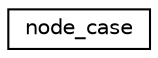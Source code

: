 digraph "Graphical Class Hierarchy"
{
 // LATEX_PDF_SIZE
  edge [fontname="Helvetica",fontsize="10",labelfontname="Helvetica",labelfontsize="10"];
  node [fontname="Helvetica",fontsize="10",shape=record];
  rankdir="LR";
  Node0 [label="node_case",height=0.2,width=0.4,color="black", fillcolor="white", style="filled",URL="$structnode__case.html",tooltip=" "];
}
